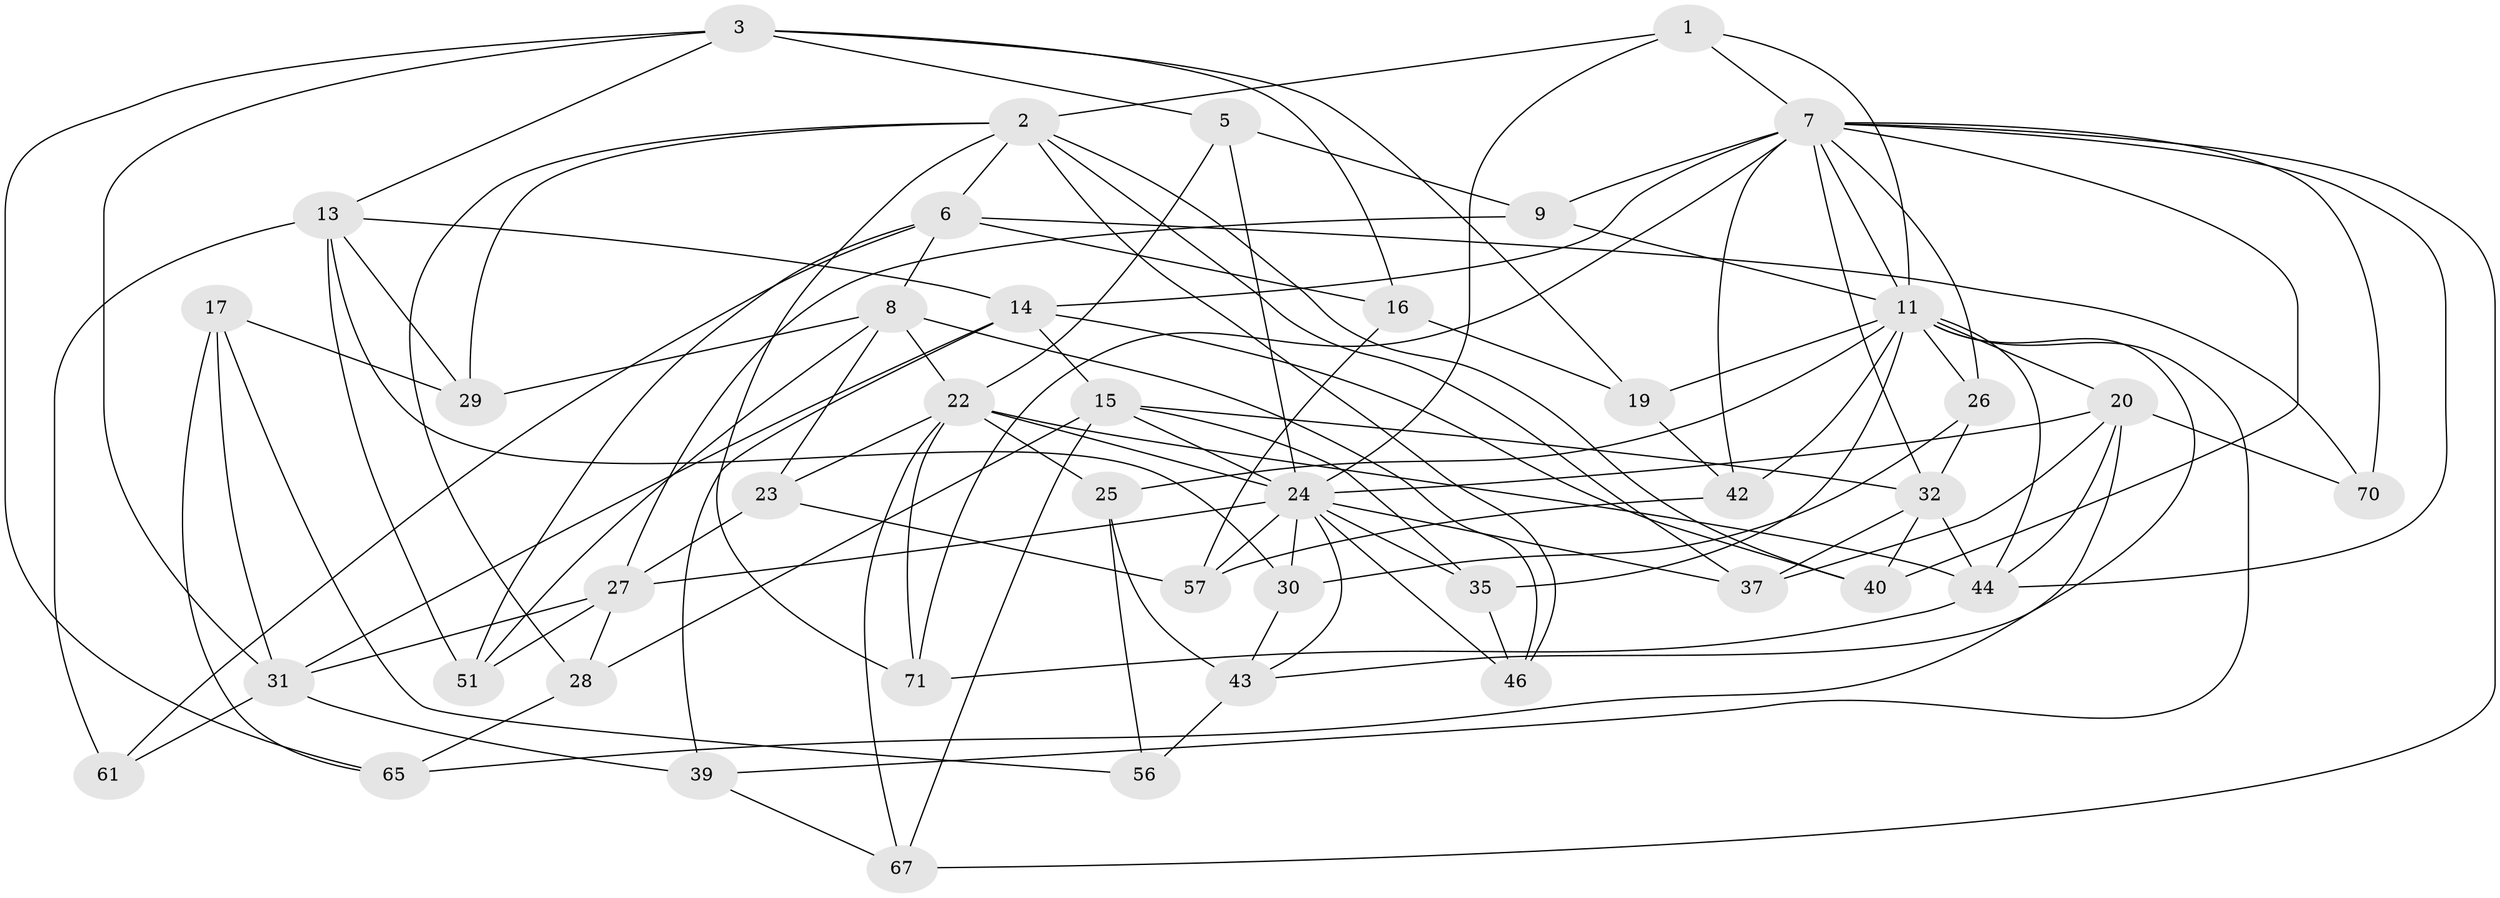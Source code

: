// original degree distribution, {4: 1.0}
// Generated by graph-tools (version 1.1) at 2025/20/03/04/25 18:20:48]
// undirected, 43 vertices, 112 edges
graph export_dot {
graph [start="1"]
  node [color=gray90,style=filled];
  1;
  2 [super="+48"];
  3 [super="+4"];
  5;
  6 [super="+49+63"];
  7 [super="+41+10+33"];
  8 [super="+21"];
  9;
  11 [super="+34+64+18"];
  13 [super="+36"];
  14 [super="+69"];
  15 [super="+52"];
  16;
  17;
  19;
  20 [super="+38"];
  22 [super="+58+66"];
  23;
  24 [super="+45+54"];
  25;
  26;
  27 [super="+47"];
  28;
  29;
  30;
  31 [super="+55"];
  32 [super="+62"];
  35;
  37;
  39;
  40;
  42;
  43 [super="+53"];
  44 [super="+59"];
  46;
  51;
  56;
  57;
  61;
  65;
  67;
  70;
  71;
  1 -- 7;
  1 -- 11;
  1 -- 2;
  1 -- 24;
  2 -- 28;
  2 -- 46;
  2 -- 71;
  2 -- 37;
  2 -- 40;
  2 -- 29;
  2 -- 6;
  3 -- 19;
  3 -- 16;
  3 -- 65;
  3 -- 5;
  3 -- 13;
  3 -- 31;
  5 -- 9;
  5 -- 22;
  5 -- 24;
  6 -- 70 [weight=2];
  6 -- 61 [weight=2];
  6 -- 16;
  6 -- 51;
  6 -- 8;
  7 -- 67;
  7 -- 32;
  7 -- 26;
  7 -- 70;
  7 -- 40;
  7 -- 42;
  7 -- 9;
  7 -- 71;
  7 -- 14;
  7 -- 44;
  7 -- 11;
  8 -- 29;
  8 -- 22;
  8 -- 46;
  8 -- 51;
  8 -- 23;
  9 -- 27;
  9 -- 11;
  11 -- 39;
  11 -- 19;
  11 -- 20;
  11 -- 43;
  11 -- 42;
  11 -- 35;
  11 -- 25;
  11 -- 26;
  11 -- 44;
  13 -- 14;
  13 -- 51;
  13 -- 61;
  13 -- 29;
  13 -- 30;
  14 -- 39;
  14 -- 40;
  14 -- 31;
  14 -- 15;
  15 -- 35;
  15 -- 28;
  15 -- 32;
  15 -- 67;
  15 -- 24;
  16 -- 19;
  16 -- 57;
  17 -- 65;
  17 -- 56;
  17 -- 29;
  17 -- 31;
  19 -- 42;
  20 -- 70;
  20 -- 65;
  20 -- 37;
  20 -- 44;
  20 -- 24;
  22 -- 23;
  22 -- 25;
  22 -- 44;
  22 -- 67;
  22 -- 71;
  22 -- 24;
  23 -- 57;
  23 -- 27;
  24 -- 57;
  24 -- 35;
  24 -- 46;
  24 -- 30;
  24 -- 37;
  24 -- 43;
  24 -- 27;
  25 -- 43;
  25 -- 56;
  26 -- 30;
  26 -- 32;
  27 -- 31;
  27 -- 51;
  27 -- 28;
  28 -- 65;
  30 -- 43;
  31 -- 61;
  31 -- 39;
  32 -- 40;
  32 -- 37;
  32 -- 44;
  35 -- 46;
  39 -- 67;
  42 -- 57;
  43 -- 56 [weight=2];
  44 -- 71;
}
